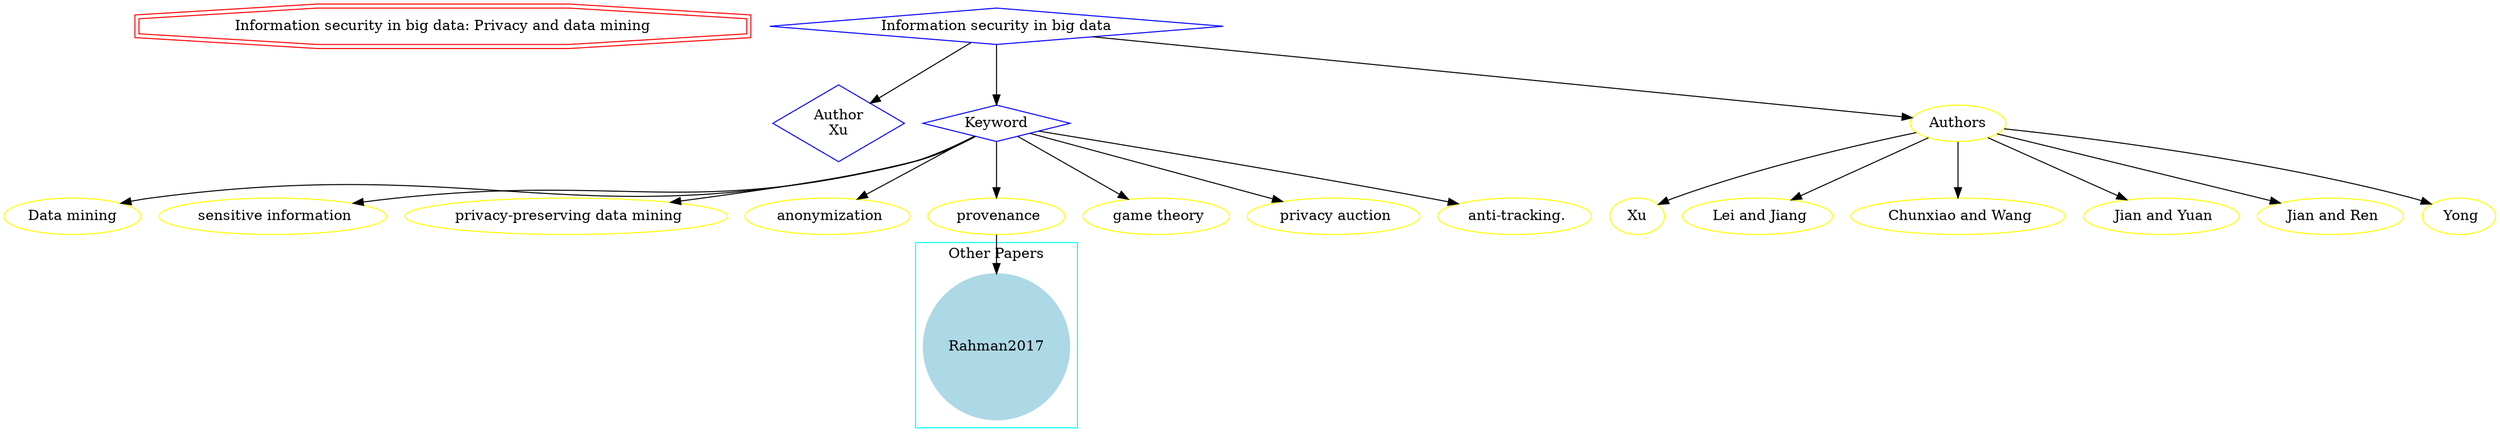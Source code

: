 strict digraph mind_map56 {
	node [color=red shape=doubleoctagon]
	"Information security in big data: Privacy and data mining"
	node [color=blue shape=diamond]
	"Author
Xu"
	Keyword
	"Information security in big data":" Privacy and data mining" -> "Author
Xu"
	"Information security in big data":" Privacy and data mining" -> Keyword
	node [color=yellow shape=ellipse]
	"Data mining"
	Keyword -> "Data mining"
	" sensitive information"
	Keyword -> " sensitive information"
	" privacy-preserving data mining"
	Keyword -> " privacy-preserving data mining"
	" anonymization"
	Keyword -> " anonymization"
	" provenance"
	Keyword -> " provenance"
	" game theory"
	Keyword -> " game theory"
	" privacy auction"
	Keyword -> " privacy auction"
	" anti-tracking."
	Keyword -> " anti-tracking."
	subgraph cluster_0 {
		node [style=filled]
		node [color=lightblue shape=circle]
		label="Other Papers"
		color=cyan
		Rahman2017
	}
	" provenance" -> Rahman2017
	"Information security in big data":" Privacy and data mining" -> Authors
	Authors -> Xu
	Authors -> " Lei and Jiang"
	Authors -> " Chunxiao and Wang"
	Authors -> " Jian and Yuan"
	Authors -> " Jian and Ren"
	Authors -> " Yong"
}
